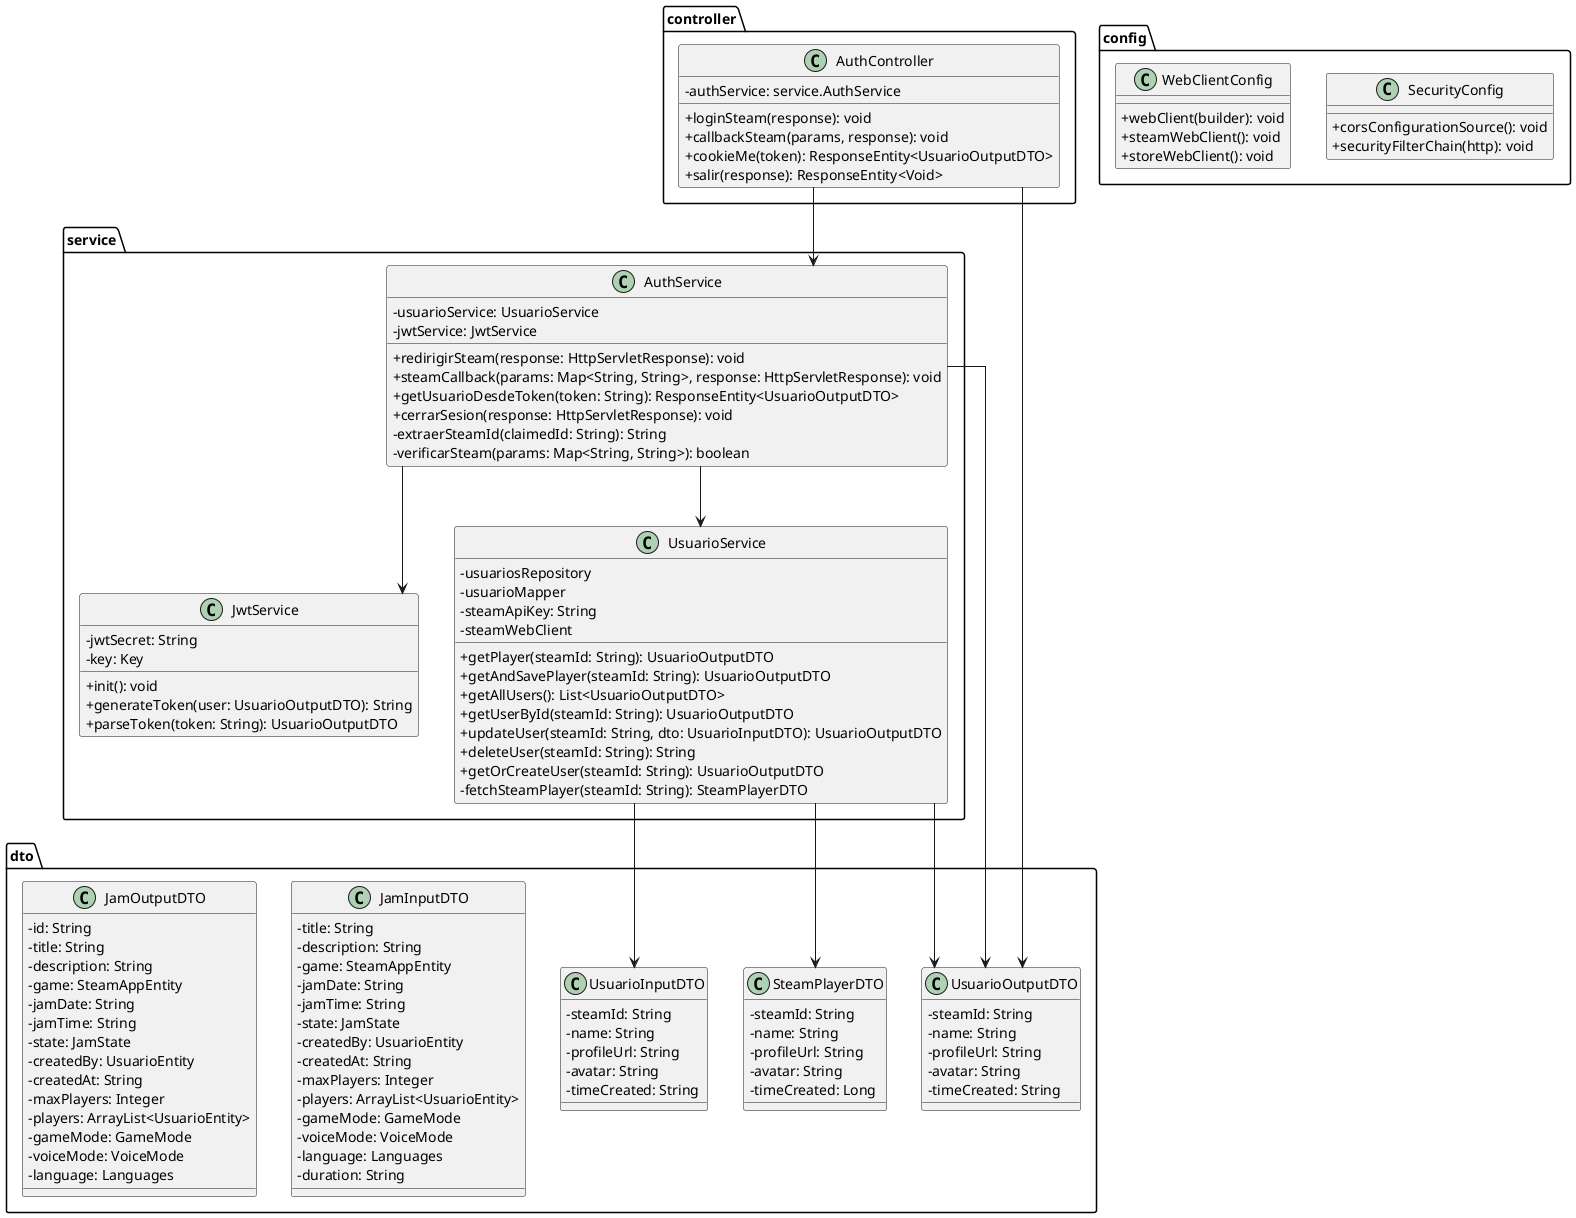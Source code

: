@startuml
skinparam classAttributeIconSize 0
skinparam linetype ortho
top to bottom direction

' ==== DTOs ====
package "dto" {
    class SteamPlayerDTO {
        - steamId: String
        - name: String
        - profileUrl: String
        - avatar: String
        - timeCreated: Long
    }

    class UsuarioOutputDTO {
        - steamId: String
        - name: String
        - profileUrl: String
        - avatar: String
        - timeCreated: String
    }

    class UsuarioInputDTO {
        - steamId: String
        - name: String
        - profileUrl: String
        - avatar: String
        - timeCreated: String
    }

    class JamInputDTO {
        - title: String
        - description: String
        - game: SteamAppEntity
        - jamDate: String
        - jamTime: String
        - state: JamState
        - createdBy: UsuarioEntity
        - createdAt: String
        - maxPlayers: Integer
        - players: ArrayList<UsuarioEntity>
        - gameMode: GameMode
        - voiceMode: VoiceMode
        - language: Languages
        - duration: String
    }

    class JamOutputDTO {
        - id: String
        - title: String
        - description: String
        - game: SteamAppEntity
        - jamDate: String
        - jamTime: String
        - state: JamState
        - createdBy: UsuarioEntity
        - createdAt: String
        - maxPlayers: Integer
        - players: ArrayList<UsuarioEntity>
        - gameMode: GameMode
        - voiceMode: VoiceMode
        - language: Languages
    }
}

' ==== CONFIGURACIÓN ====
package "config" {
    class SecurityConfig {
        +corsConfigurationSource(): void
        +securityFilterChain(http): void
    }

    class WebClientConfig {
        +webClient(builder): void
        +steamWebClient(): void
        +storeWebClient(): void
    }
}

' ==== SERVICIOS ====
package "service" {
    class JwtService {
        - jwtSecret: String
        - key: Key
        +init(): void
        +generateToken(user: UsuarioOutputDTO): String
        +parseToken(token: String): UsuarioOutputDTO
    }

    class UsuarioService {
        - usuariosRepository
        - usuarioMapper
        - steamApiKey: String
        - steamWebClient
        +getPlayer(steamId: String): UsuarioOutputDTO
        +getAndSavePlayer(steamId: String): UsuarioOutputDTO
        +getAllUsers(): List<UsuarioOutputDTO>
        +getUserById(steamId: String): UsuarioOutputDTO
        +updateUser(steamId: String, dto: UsuarioInputDTO): UsuarioOutputDTO
        +deleteUser(steamId: String): String
        +getOrCreateUser(steamId: String): UsuarioOutputDTO
        -fetchSteamPlayer(steamId: String): SteamPlayerDTO
    }

    class AuthService {
        - usuarioService: UsuarioService
        - jwtService: JwtService
        +redirigirSteam(response: HttpServletResponse): void
        +steamCallback(params: Map<String, String>, response: HttpServletResponse): void
        +getUsuarioDesdeToken(token: String): ResponseEntity<UsuarioOutputDTO>
        +cerrarSesion(response: HttpServletResponse): void
        -extraerSteamId(claimedId: String): String
        -verificarSteam(params: Map<String, String>): boolean
    }

    AuthService --> JwtService
    AuthService --> UsuarioService
    AuthService --> UsuarioOutputDTO
    UsuarioService --> SteamPlayerDTO
    UsuarioService --> UsuarioInputDTO
    UsuarioService --> UsuarioOutputDTO
}

' ==== CONTROLADOR ====
package "controller" {
    class AuthController {
        - authService: service.AuthService
        +loginSteam(response): void
        +callbackSteam(params, response): void
        +cookieMe(token): ResponseEntity<UsuarioOutputDTO>
        +salir(response): ResponseEntity<Void>
    }

    AuthController --> service.AuthService
    AuthController --> UsuarioOutputDTO
}

@enduml
